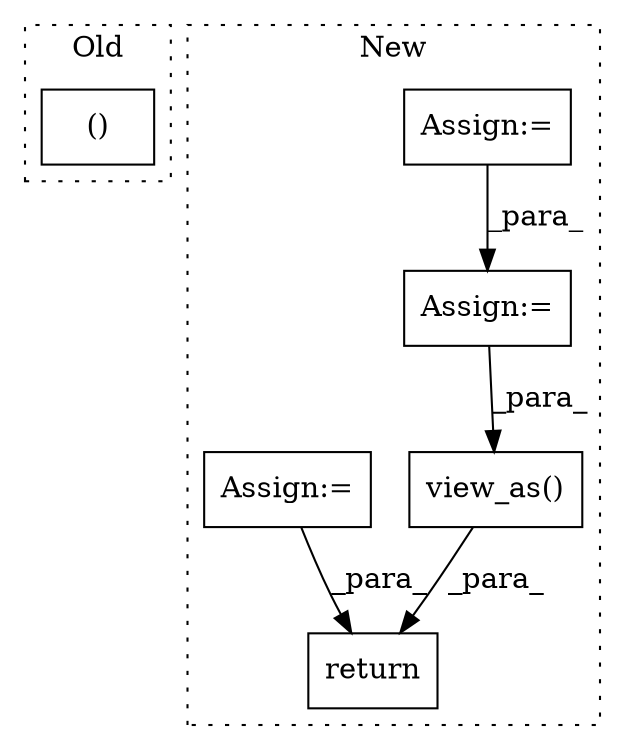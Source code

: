 digraph G {
subgraph cluster0 {
1 [label="()" a="54" s="4702" l="14" shape="box"];
label = "Old";
style="dotted";
}
subgraph cluster1 {
2 [label="view_as()" a="75" s="5353,5369" l="15,1" shape="box"];
3 [label="Assign:=" a="68" s="4922" l="3" shape="box"];
4 [label="Assign:=" a="68" s="4885" l="3" shape="box"];
5 [label="return" a="93" s="5325" l="7" shape="box"];
6 [label="Assign:=" a="68" s="4969" l="3" shape="box"];
label = "New";
style="dotted";
}
2 -> 5 [label="_para_"];
3 -> 2 [label="_para_"];
4 -> 3 [label="_para_"];
6 -> 5 [label="_para_"];
}